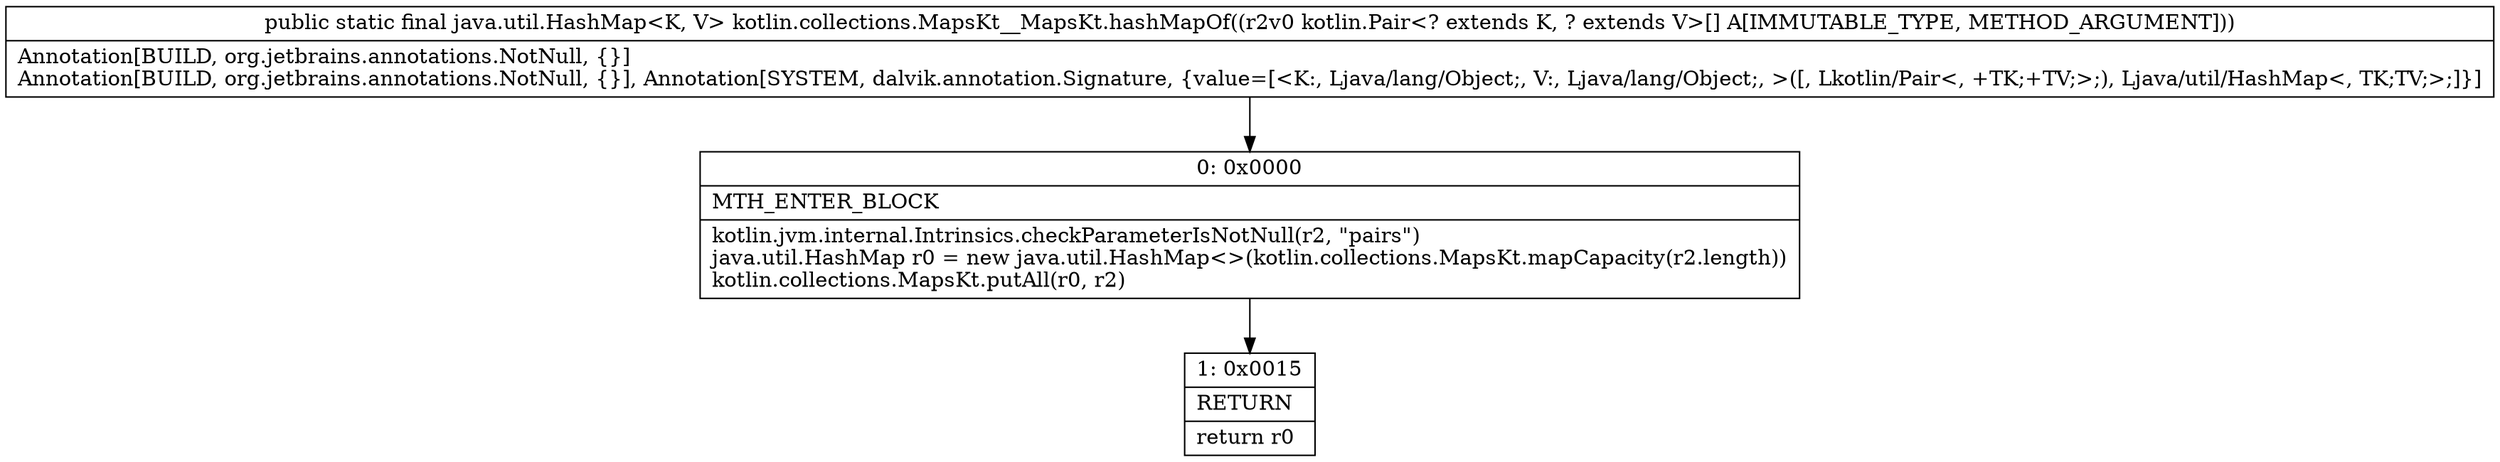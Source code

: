 digraph "CFG forkotlin.collections.MapsKt__MapsKt.hashMapOf([Lkotlin\/Pair;)Ljava\/util\/HashMap;" {
Node_0 [shape=record,label="{0\:\ 0x0000|MTH_ENTER_BLOCK\l|kotlin.jvm.internal.Intrinsics.checkParameterIsNotNull(r2, \"pairs\")\ljava.util.HashMap r0 = new java.util.HashMap\<\>(kotlin.collections.MapsKt.mapCapacity(r2.length))\lkotlin.collections.MapsKt.putAll(r0, r2)\l}"];
Node_1 [shape=record,label="{1\:\ 0x0015|RETURN\l|return r0\l}"];
MethodNode[shape=record,label="{public static final java.util.HashMap\<K, V\> kotlin.collections.MapsKt__MapsKt.hashMapOf((r2v0 kotlin.Pair\<? extends K, ? extends V\>[] A[IMMUTABLE_TYPE, METHOD_ARGUMENT]))  | Annotation[BUILD, org.jetbrains.annotations.NotNull, \{\}]\lAnnotation[BUILD, org.jetbrains.annotations.NotNull, \{\}], Annotation[SYSTEM, dalvik.annotation.Signature, \{value=[\<K:, Ljava\/lang\/Object;, V:, Ljava\/lang\/Object;, \>([, Lkotlin\/Pair\<, +TK;+TV;\>;), Ljava\/util\/HashMap\<, TK;TV;\>;]\}]\l}"];
MethodNode -> Node_0;
Node_0 -> Node_1;
}

